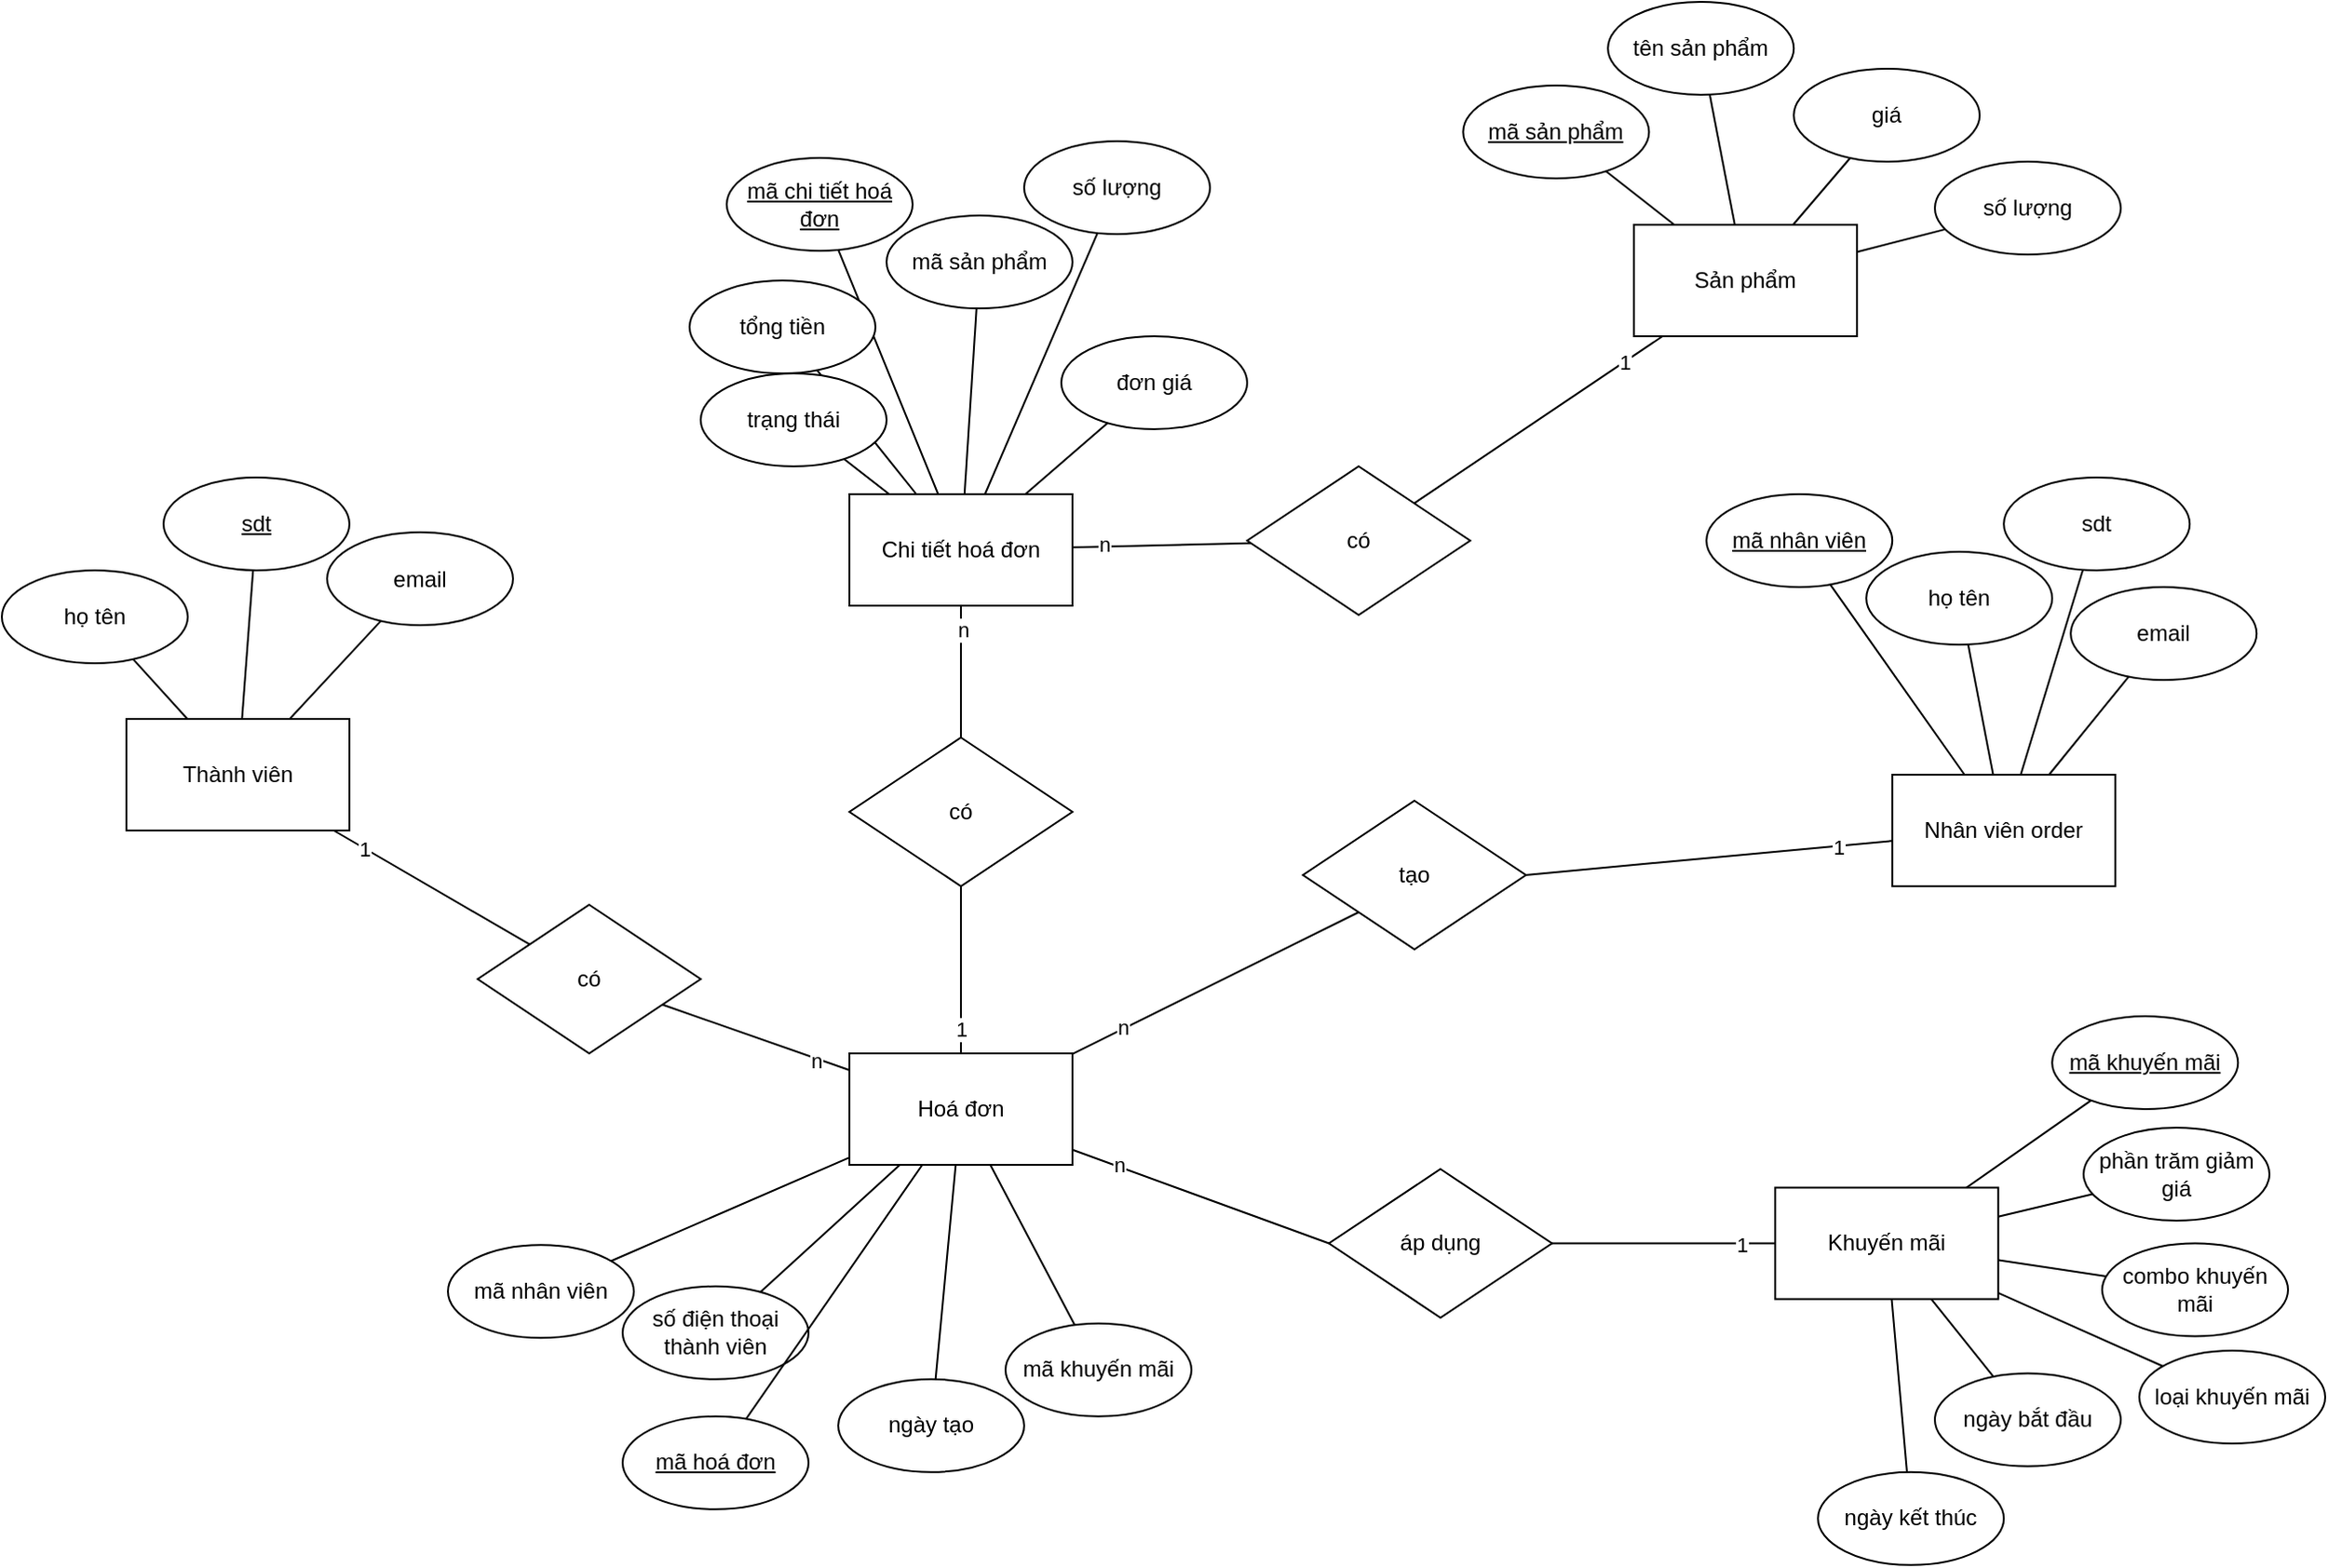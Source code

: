 <mxfile version="22.1.8" type="device">
  <diagram name="Trang-1" id="02Aodd_ioGIgcToNidwh">
    <mxGraphModel dx="1882" dy="-556" grid="1" gridSize="10" guides="1" tooltips="1" connect="1" arrows="1" fold="1" page="1" pageScale="1" pageWidth="827" pageHeight="1169" math="0" shadow="0">
      <root>
        <mxCell id="0" />
        <mxCell id="1" parent="0" />
        <mxCell id="dYfUtoOKjhOXSEv8nHm--35" value="Nhân viên order&lt;br&gt;" style="rounded=0;whiteSpace=wrap;html=1;" vertex="1" parent="1">
          <mxGeometry x="217.1" y="1700" width="120" height="60" as="geometry" />
        </mxCell>
        <mxCell id="dYfUtoOKjhOXSEv8nHm--39" value="&lt;u&gt;mã nhân viên&lt;/u&gt;" style="ellipse;whiteSpace=wrap;html=1;" vertex="1" parent="1">
          <mxGeometry x="117.1" y="1549" width="100" height="50" as="geometry" />
        </mxCell>
        <mxCell id="dYfUtoOKjhOXSEv8nHm--40" value="&lt;span&gt;họ tên&lt;/span&gt;" style="ellipse;whiteSpace=wrap;html=1;fontStyle=0" vertex="1" parent="1">
          <mxGeometry x="203.1" y="1580" width="100" height="50" as="geometry" />
        </mxCell>
        <mxCell id="dYfUtoOKjhOXSEv8nHm--41" value="&lt;span&gt;sdt&lt;/span&gt;" style="ellipse;whiteSpace=wrap;html=1;fontStyle=0" vertex="1" parent="1">
          <mxGeometry x="277.1" y="1540" width="100" height="50" as="geometry" />
        </mxCell>
        <mxCell id="dYfUtoOKjhOXSEv8nHm--42" value="" style="endArrow=none;html=1;rounded=0;" edge="1" parent="1" target="dYfUtoOKjhOXSEv8nHm--40" source="dYfUtoOKjhOXSEv8nHm--35">
          <mxGeometry width="50" height="50" relative="1" as="geometry">
            <mxPoint x="258.1" y="1610" as="sourcePoint" />
            <mxPoint x="313.1" y="1590" as="targetPoint" />
          </mxGeometry>
        </mxCell>
        <mxCell id="dYfUtoOKjhOXSEv8nHm--43" value="" style="endArrow=none;html=1;rounded=0;" edge="1" parent="1" target="dYfUtoOKjhOXSEv8nHm--41" source="dYfUtoOKjhOXSEv8nHm--35">
          <mxGeometry width="50" height="50" relative="1" as="geometry">
            <mxPoint x="281.1" y="1610" as="sourcePoint" />
            <mxPoint x="403.1" y="1620" as="targetPoint" />
          </mxGeometry>
        </mxCell>
        <mxCell id="dYfUtoOKjhOXSEv8nHm--44" value="" style="endArrow=none;html=1;rounded=0;" edge="1" parent="1" target="dYfUtoOKjhOXSEv8nHm--45" source="dYfUtoOKjhOXSEv8nHm--35">
          <mxGeometry width="50" height="50" relative="1" as="geometry">
            <mxPoint x="315.1" y="1610" as="sourcePoint" />
            <mxPoint x="431.3" y="1700" as="targetPoint" />
          </mxGeometry>
        </mxCell>
        <mxCell id="dYfUtoOKjhOXSEv8nHm--45" value="&lt;span&gt;email&lt;/span&gt;" style="ellipse;whiteSpace=wrap;html=1;fontStyle=0" vertex="1" parent="1">
          <mxGeometry x="313.1" y="1599" width="100" height="50" as="geometry" />
        </mxCell>
        <mxCell id="dYfUtoOKjhOXSEv8nHm--46" value="" style="endArrow=none;html=1;rounded=0;" edge="1" parent="1" source="dYfUtoOKjhOXSEv8nHm--35" target="dYfUtoOKjhOXSEv8nHm--39">
          <mxGeometry width="50" height="50" relative="1" as="geometry">
            <mxPoint x="278.1" y="1710" as="sourcePoint" />
            <mxPoint x="225.1" y="1540" as="targetPoint" />
          </mxGeometry>
        </mxCell>
        <mxCell id="dYfUtoOKjhOXSEv8nHm--47" value="Hoá đơn" style="rounded=0;whiteSpace=wrap;html=1;" vertex="1" parent="1">
          <mxGeometry x="-344" y="1850" width="120" height="60" as="geometry" />
        </mxCell>
        <mxCell id="dYfUtoOKjhOXSEv8nHm--48" value="&lt;u&gt;mã hoá đơn&lt;/u&gt;" style="ellipse;whiteSpace=wrap;html=1;" vertex="1" parent="1">
          <mxGeometry x="-466" y="2045.39" width="100" height="50" as="geometry" />
        </mxCell>
        <mxCell id="dYfUtoOKjhOXSEv8nHm--49" value="ngày tạo" style="ellipse;whiteSpace=wrap;html=1;fontStyle=0" vertex="1" parent="1">
          <mxGeometry x="-350" y="2025.39" width="100" height="50" as="geometry" />
        </mxCell>
        <mxCell id="dYfUtoOKjhOXSEv8nHm--50" value="&lt;span&gt;số điện thoại thành viên&lt;/span&gt;" style="ellipse;whiteSpace=wrap;html=1;fontStyle=0" vertex="1" parent="1">
          <mxGeometry x="-466" y="1975.39" width="100" height="50" as="geometry" />
        </mxCell>
        <mxCell id="dYfUtoOKjhOXSEv8nHm--51" value="" style="endArrow=none;html=1;rounded=0;" edge="1" parent="1" source="dYfUtoOKjhOXSEv8nHm--47" target="dYfUtoOKjhOXSEv8nHm--49">
          <mxGeometry width="50" height="50" relative="1" as="geometry">
            <mxPoint x="-295" y="1783.13" as="sourcePoint" />
            <mxPoint x="-240" y="1763.13" as="targetPoint" />
          </mxGeometry>
        </mxCell>
        <mxCell id="dYfUtoOKjhOXSEv8nHm--52" value="" style="endArrow=none;html=1;rounded=0;" edge="1" parent="1" source="dYfUtoOKjhOXSEv8nHm--47" target="dYfUtoOKjhOXSEv8nHm--50">
          <mxGeometry width="50" height="50" relative="1" as="geometry">
            <mxPoint x="-272" y="1783.13" as="sourcePoint" />
            <mxPoint x="-150" y="1793.13" as="targetPoint" />
          </mxGeometry>
        </mxCell>
        <mxCell id="dYfUtoOKjhOXSEv8nHm--53" value="" style="endArrow=none;html=1;rounded=0;" edge="1" parent="1" source="dYfUtoOKjhOXSEv8nHm--47" target="dYfUtoOKjhOXSEv8nHm--54">
          <mxGeometry width="50" height="50" relative="1" as="geometry">
            <mxPoint x="-238" y="1783.13" as="sourcePoint" />
            <mxPoint x="-121.8" y="1873.13" as="targetPoint" />
          </mxGeometry>
        </mxCell>
        <mxCell id="dYfUtoOKjhOXSEv8nHm--54" value="mã khuyến mãi" style="ellipse;whiteSpace=wrap;html=1;fontStyle=0" vertex="1" parent="1">
          <mxGeometry x="-260" y="1995.39" width="100" height="50" as="geometry" />
        </mxCell>
        <mxCell id="dYfUtoOKjhOXSEv8nHm--55" value="" style="endArrow=none;html=1;rounded=0;" edge="1" parent="1" source="dYfUtoOKjhOXSEv8nHm--47" target="dYfUtoOKjhOXSEv8nHm--48">
          <mxGeometry width="50" height="50" relative="1" as="geometry">
            <mxPoint x="-275" y="1883.13" as="sourcePoint" />
            <mxPoint x="-328" y="1713.13" as="targetPoint" />
          </mxGeometry>
        </mxCell>
        <mxCell id="dYfUtoOKjhOXSEv8nHm--56" value="" style="endArrow=none;html=1;rounded=0;" edge="1" parent="1" target="dYfUtoOKjhOXSEv8nHm--57" source="dYfUtoOKjhOXSEv8nHm--47">
          <mxGeometry width="50" height="50" relative="1" as="geometry">
            <mxPoint x="-196" y="1914.13" as="sourcePoint" />
            <mxPoint x="-65.8" y="1914.13" as="targetPoint" />
          </mxGeometry>
        </mxCell>
        <mxCell id="dYfUtoOKjhOXSEv8nHm--57" value="mã nhân viên" style="ellipse;whiteSpace=wrap;html=1;fontStyle=0" vertex="1" parent="1">
          <mxGeometry x="-560" y="1953.13" width="100" height="50" as="geometry" />
        </mxCell>
        <mxCell id="dYfUtoOKjhOXSEv8nHm--58" value="Chi tiết hoá đơn" style="rounded=0;whiteSpace=wrap;html=1;" vertex="1" parent="1">
          <mxGeometry x="-344" y="1549" width="120" height="60" as="geometry" />
        </mxCell>
        <mxCell id="dYfUtoOKjhOXSEv8nHm--59" value="&lt;u&gt;mã chi tiết hoá đơn&lt;/u&gt;" style="ellipse;whiteSpace=wrap;html=1;" vertex="1" parent="1">
          <mxGeometry x="-410" y="1368" width="100" height="50" as="geometry" />
        </mxCell>
        <mxCell id="dYfUtoOKjhOXSEv8nHm--60" value="mã sản phẩm" style="ellipse;whiteSpace=wrap;html=1;fontStyle=0" vertex="1" parent="1">
          <mxGeometry x="-324" y="1399" width="100" height="50" as="geometry" />
        </mxCell>
        <mxCell id="dYfUtoOKjhOXSEv8nHm--61" value="&lt;span&gt;số lượng&lt;/span&gt;" style="ellipse;whiteSpace=wrap;html=1;fontStyle=0" vertex="1" parent="1">
          <mxGeometry x="-250" y="1359" width="100" height="50" as="geometry" />
        </mxCell>
        <mxCell id="dYfUtoOKjhOXSEv8nHm--62" value="" style="endArrow=none;html=1;rounded=0;" edge="1" parent="1" source="dYfUtoOKjhOXSEv8nHm--58" target="dYfUtoOKjhOXSEv8nHm--60">
          <mxGeometry width="50" height="50" relative="1" as="geometry">
            <mxPoint x="-315" y="1309" as="sourcePoint" />
            <mxPoint x="-260" y="1289" as="targetPoint" />
          </mxGeometry>
        </mxCell>
        <mxCell id="dYfUtoOKjhOXSEv8nHm--63" value="" style="endArrow=none;html=1;rounded=0;" edge="1" parent="1" source="dYfUtoOKjhOXSEv8nHm--58" target="dYfUtoOKjhOXSEv8nHm--61">
          <mxGeometry width="50" height="50" relative="1" as="geometry">
            <mxPoint x="-292" y="1309" as="sourcePoint" />
            <mxPoint x="-170" y="1319" as="targetPoint" />
          </mxGeometry>
        </mxCell>
        <mxCell id="dYfUtoOKjhOXSEv8nHm--64" value="" style="endArrow=none;html=1;rounded=0;" edge="1" parent="1" source="dYfUtoOKjhOXSEv8nHm--58" target="dYfUtoOKjhOXSEv8nHm--65">
          <mxGeometry width="50" height="50" relative="1" as="geometry">
            <mxPoint x="-258" y="1309" as="sourcePoint" />
            <mxPoint x="-141.8" y="1399" as="targetPoint" />
          </mxGeometry>
        </mxCell>
        <mxCell id="dYfUtoOKjhOXSEv8nHm--65" value="đơn giá" style="ellipse;whiteSpace=wrap;html=1;fontStyle=0" vertex="1" parent="1">
          <mxGeometry x="-230" y="1464" width="100" height="50" as="geometry" />
        </mxCell>
        <mxCell id="dYfUtoOKjhOXSEv8nHm--66" value="" style="endArrow=none;html=1;rounded=0;" edge="1" parent="1" source="dYfUtoOKjhOXSEv8nHm--58" target="dYfUtoOKjhOXSEv8nHm--59">
          <mxGeometry width="50" height="50" relative="1" as="geometry">
            <mxPoint x="-295" y="1409" as="sourcePoint" />
            <mxPoint x="-348" y="1239" as="targetPoint" />
          </mxGeometry>
        </mxCell>
        <mxCell id="dYfUtoOKjhOXSEv8nHm--67" value="" style="endArrow=none;html=1;rounded=0;" edge="1" parent="1" source="dYfUtoOKjhOXSEv8nHm--58" target="dYfUtoOKjhOXSEv8nHm--68">
          <mxGeometry width="50" height="50" relative="1" as="geometry">
            <mxPoint x="-216" y="1440" as="sourcePoint" />
            <mxPoint x="-85.8" y="1440" as="targetPoint" />
          </mxGeometry>
        </mxCell>
        <mxCell id="dYfUtoOKjhOXSEv8nHm--68" value="tổng tiền" style="ellipse;whiteSpace=wrap;html=1;fontStyle=0" vertex="1" parent="1">
          <mxGeometry x="-430" y="1434" width="100" height="50" as="geometry" />
        </mxCell>
        <mxCell id="dYfUtoOKjhOXSEv8nHm--69" value="" style="endArrow=none;html=1;rounded=0;" edge="1" parent="1" target="dYfUtoOKjhOXSEv8nHm--70" source="dYfUtoOKjhOXSEv8nHm--58">
          <mxGeometry width="50" height="50" relative="1" as="geometry">
            <mxPoint x="-429" y="1459" as="sourcePoint" />
            <mxPoint x="-175.8" y="1500" as="targetPoint" />
          </mxGeometry>
        </mxCell>
        <mxCell id="dYfUtoOKjhOXSEv8nHm--70" value="trạng thái" style="ellipse;whiteSpace=wrap;html=1;fontStyle=0" vertex="1" parent="1">
          <mxGeometry x="-424" y="1484" width="100" height="50" as="geometry" />
        </mxCell>
        <mxCell id="dYfUtoOKjhOXSEv8nHm--71" value="Khuyến mãi" style="rounded=0;whiteSpace=wrap;html=1;" vertex="1" parent="1">
          <mxGeometry x="154.1" y="1922.26" width="120" height="60" as="geometry" />
        </mxCell>
        <mxCell id="dYfUtoOKjhOXSEv8nHm--72" value="&lt;u&gt;mã khuyến mãi&lt;/u&gt;" style="ellipse;whiteSpace=wrap;html=1;" vertex="1" parent="1">
          <mxGeometry x="303.1" y="1830" width="100" height="50" as="geometry" />
        </mxCell>
        <mxCell id="dYfUtoOKjhOXSEv8nHm--73" value="loại khuyến mãi" style="ellipse;whiteSpace=wrap;html=1;fontStyle=0" vertex="1" parent="1">
          <mxGeometry x="350" y="2010.0" width="100" height="50" as="geometry" />
        </mxCell>
        <mxCell id="dYfUtoOKjhOXSEv8nHm--74" value="&lt;span&gt;phần trăm giảm giá&lt;/span&gt;" style="ellipse;whiteSpace=wrap;html=1;fontStyle=0" vertex="1" parent="1">
          <mxGeometry x="320" y="1890" width="100" height="50" as="geometry" />
        </mxCell>
        <mxCell id="dYfUtoOKjhOXSEv8nHm--75" value="" style="endArrow=none;html=1;rounded=0;" edge="1" parent="1" source="dYfUtoOKjhOXSEv8nHm--71" target="dYfUtoOKjhOXSEv8nHm--73">
          <mxGeometry width="50" height="50" relative="1" as="geometry">
            <mxPoint x="195.1" y="1832.26" as="sourcePoint" />
            <mxPoint x="250.1" y="1812.26" as="targetPoint" />
          </mxGeometry>
        </mxCell>
        <mxCell id="dYfUtoOKjhOXSEv8nHm--76" value="" style="endArrow=none;html=1;rounded=0;" edge="1" parent="1" source="dYfUtoOKjhOXSEv8nHm--71" target="dYfUtoOKjhOXSEv8nHm--74">
          <mxGeometry width="50" height="50" relative="1" as="geometry">
            <mxPoint x="218.1" y="1832.26" as="sourcePoint" />
            <mxPoint x="340.1" y="1842.26" as="targetPoint" />
          </mxGeometry>
        </mxCell>
        <mxCell id="dYfUtoOKjhOXSEv8nHm--79" value="" style="endArrow=none;html=1;rounded=0;" edge="1" parent="1" source="dYfUtoOKjhOXSEv8nHm--71" target="dYfUtoOKjhOXSEv8nHm--72">
          <mxGeometry width="50" height="50" relative="1" as="geometry">
            <mxPoint x="215.1" y="1932.26" as="sourcePoint" />
            <mxPoint x="162.1" y="1762.26" as="targetPoint" />
          </mxGeometry>
        </mxCell>
        <mxCell id="dYfUtoOKjhOXSEv8nHm--80" value="" style="endArrow=none;html=1;rounded=0;" edge="1" parent="1" source="dYfUtoOKjhOXSEv8nHm--71" target="dYfUtoOKjhOXSEv8nHm--81">
          <mxGeometry width="50" height="50" relative="1" as="geometry">
            <mxPoint x="294.1" y="1963.26" as="sourcePoint" />
            <mxPoint x="424.3" y="1963.26" as="targetPoint" />
          </mxGeometry>
        </mxCell>
        <mxCell id="dYfUtoOKjhOXSEv8nHm--81" value="ngày bắt đầu" style="ellipse;whiteSpace=wrap;html=1;fontStyle=0" vertex="1" parent="1">
          <mxGeometry x="240" y="2022.26" width="100" height="50" as="geometry" />
        </mxCell>
        <mxCell id="dYfUtoOKjhOXSEv8nHm--82" value="" style="endArrow=none;html=1;rounded=0;" edge="1" parent="1" source="dYfUtoOKjhOXSEv8nHm--71" target="dYfUtoOKjhOXSEv8nHm--83">
          <mxGeometry width="50" height="50" relative="1" as="geometry">
            <mxPoint x="81.1" y="1982.26" as="sourcePoint" />
            <mxPoint x="334.3" y="2023.26" as="targetPoint" />
          </mxGeometry>
        </mxCell>
        <mxCell id="dYfUtoOKjhOXSEv8nHm--83" value="combo khuyến mãi" style="ellipse;whiteSpace=wrap;html=1;fontStyle=0" vertex="1" parent="1">
          <mxGeometry x="330" y="1952.26" width="100" height="50" as="geometry" />
        </mxCell>
        <mxCell id="dYfUtoOKjhOXSEv8nHm--84" value="Sản phẩm" style="rounded=0;whiteSpace=wrap;html=1;" vertex="1" parent="1">
          <mxGeometry x="78.1" y="1404" width="120" height="60" as="geometry" />
        </mxCell>
        <mxCell id="dYfUtoOKjhOXSEv8nHm--85" value="&lt;u&gt;mã sản phẩm&lt;/u&gt;" style="ellipse;whiteSpace=wrap;html=1;" vertex="1" parent="1">
          <mxGeometry x="-13.8" y="1329" width="100" height="50" as="geometry" />
        </mxCell>
        <mxCell id="dYfUtoOKjhOXSEv8nHm--86" value="&lt;span&gt;tên sản phẩm&lt;/span&gt;" style="ellipse;whiteSpace=wrap;html=1;fontStyle=0" vertex="1" parent="1">
          <mxGeometry x="64.1" y="1284" width="100" height="50" as="geometry" />
        </mxCell>
        <mxCell id="dYfUtoOKjhOXSEv8nHm--87" value="&lt;span&gt;giá&lt;/span&gt;" style="ellipse;whiteSpace=wrap;html=1;fontStyle=0" vertex="1" parent="1">
          <mxGeometry x="164.1" y="1320" width="100" height="50" as="geometry" />
        </mxCell>
        <mxCell id="dYfUtoOKjhOXSEv8nHm--88" value="" style="endArrow=none;html=1;rounded=0;" edge="1" parent="1" source="dYfUtoOKjhOXSEv8nHm--84" target="dYfUtoOKjhOXSEv8nHm--86">
          <mxGeometry width="50" height="50" relative="1" as="geometry">
            <mxPoint x="119.1" y="1314" as="sourcePoint" />
            <mxPoint x="174.1" y="1294" as="targetPoint" />
          </mxGeometry>
        </mxCell>
        <mxCell id="dYfUtoOKjhOXSEv8nHm--89" value="" style="endArrow=none;html=1;rounded=0;" edge="1" parent="1" source="dYfUtoOKjhOXSEv8nHm--84" target="dYfUtoOKjhOXSEv8nHm--87">
          <mxGeometry width="50" height="50" relative="1" as="geometry">
            <mxPoint x="142.1" y="1314" as="sourcePoint" />
            <mxPoint x="264.1" y="1324" as="targetPoint" />
          </mxGeometry>
        </mxCell>
        <mxCell id="dYfUtoOKjhOXSEv8nHm--92" value="" style="endArrow=none;html=1;rounded=0;" edge="1" parent="1" source="dYfUtoOKjhOXSEv8nHm--84" target="dYfUtoOKjhOXSEv8nHm--85">
          <mxGeometry width="50" height="50" relative="1" as="geometry">
            <mxPoint x="139.1" y="1414" as="sourcePoint" />
            <mxPoint x="86.1" y="1244" as="targetPoint" />
          </mxGeometry>
        </mxCell>
        <mxCell id="dYfUtoOKjhOXSEv8nHm--94" value="Thành viên" style="rounded=0;whiteSpace=wrap;html=1;" vertex="1" parent="1">
          <mxGeometry x="-733" y="1670" width="120" height="60" as="geometry" />
        </mxCell>
        <mxCell id="dYfUtoOKjhOXSEv8nHm--96" value="&lt;span&gt;họ tên&lt;/span&gt;" style="ellipse;whiteSpace=wrap;html=1;fontStyle=0" vertex="1" parent="1">
          <mxGeometry x="-800" y="1590" width="100" height="50" as="geometry" />
        </mxCell>
        <mxCell id="dYfUtoOKjhOXSEv8nHm--97" value="&lt;span&gt;sdt&lt;/span&gt;" style="ellipse;whiteSpace=wrap;html=1;fontStyle=4" vertex="1" parent="1">
          <mxGeometry x="-713" y="1540" width="100" height="50" as="geometry" />
        </mxCell>
        <mxCell id="dYfUtoOKjhOXSEv8nHm--98" value="" style="endArrow=none;html=1;rounded=0;" edge="1" parent="1" source="dYfUtoOKjhOXSEv8nHm--94" target="dYfUtoOKjhOXSEv8nHm--96">
          <mxGeometry width="50" height="50" relative="1" as="geometry">
            <mxPoint x="-678" y="1560" as="sourcePoint" />
            <mxPoint x="-623" y="1540" as="targetPoint" />
          </mxGeometry>
        </mxCell>
        <mxCell id="dYfUtoOKjhOXSEv8nHm--99" value="" style="endArrow=none;html=1;rounded=0;" edge="1" parent="1" source="dYfUtoOKjhOXSEv8nHm--94" target="dYfUtoOKjhOXSEv8nHm--97">
          <mxGeometry width="50" height="50" relative="1" as="geometry">
            <mxPoint x="-655" y="1560" as="sourcePoint" />
            <mxPoint x="-533" y="1570" as="targetPoint" />
          </mxGeometry>
        </mxCell>
        <mxCell id="dYfUtoOKjhOXSEv8nHm--100" value="" style="endArrow=none;html=1;rounded=0;" edge="1" parent="1" source="dYfUtoOKjhOXSEv8nHm--94" target="dYfUtoOKjhOXSEv8nHm--101">
          <mxGeometry width="50" height="50" relative="1" as="geometry">
            <mxPoint x="-621" y="1560" as="sourcePoint" />
            <mxPoint x="-504.8" y="1650" as="targetPoint" />
          </mxGeometry>
        </mxCell>
        <mxCell id="dYfUtoOKjhOXSEv8nHm--101" value="&lt;span&gt;email&lt;/span&gt;" style="ellipse;whiteSpace=wrap;html=1;fontStyle=0" vertex="1" parent="1">
          <mxGeometry x="-625" y="1569.5" width="100" height="50" as="geometry" />
        </mxCell>
        <mxCell id="dYfUtoOKjhOXSEv8nHm--105" value="tạo" style="rhombus;whiteSpace=wrap;html=1;" vertex="1" parent="1">
          <mxGeometry x="-100" y="1714" width="120" height="80" as="geometry" />
        </mxCell>
        <mxCell id="dYfUtoOKjhOXSEv8nHm--106" value="" style="endArrow=none;html=1;rounded=0;exitX=0;exitY=1;exitDx=0;exitDy=0;" edge="1" parent="1" source="dYfUtoOKjhOXSEv8nHm--105" target="dYfUtoOKjhOXSEv8nHm--47">
          <mxGeometry width="50" height="50" relative="1" as="geometry">
            <mxPoint x="-34" y="1920" as="sourcePoint" />
            <mxPoint x="-34" y="1840" as="targetPoint" />
          </mxGeometry>
        </mxCell>
        <mxCell id="dYfUtoOKjhOXSEv8nHm--107" value="n" style="edgeLabel;html=1;align=center;verticalAlign=middle;resizable=0;points=[];" vertex="1" connectable="0" parent="dYfUtoOKjhOXSEv8nHm--106">
          <mxGeometry x="0.642" y="-1" relative="1" as="geometry">
            <mxPoint as="offset" />
          </mxGeometry>
        </mxCell>
        <mxCell id="dYfUtoOKjhOXSEv8nHm--108" value="" style="endArrow=none;html=1;rounded=0;exitX=1;exitY=0.5;exitDx=0;exitDy=0;" edge="1" parent="1" source="dYfUtoOKjhOXSEv8nHm--105" target="dYfUtoOKjhOXSEv8nHm--35">
          <mxGeometry width="50" height="50" relative="1" as="geometry">
            <mxPoint x="-115" y="1890" as="sourcePoint" />
            <mxPoint x="-95" y="1920" as="targetPoint" />
          </mxGeometry>
        </mxCell>
        <mxCell id="dYfUtoOKjhOXSEv8nHm--109" value="1" style="edgeLabel;html=1;align=center;verticalAlign=middle;resizable=0;points=[];" vertex="1" connectable="0" parent="dYfUtoOKjhOXSEv8nHm--108">
          <mxGeometry x="0.696" relative="1" as="geometry">
            <mxPoint as="offset" />
          </mxGeometry>
        </mxCell>
        <mxCell id="dYfUtoOKjhOXSEv8nHm--110" value="có" style="rhombus;whiteSpace=wrap;html=1;" vertex="1" parent="1">
          <mxGeometry x="-544" y="1770" width="120" height="80" as="geometry" />
        </mxCell>
        <mxCell id="dYfUtoOKjhOXSEv8nHm--111" value="" style="endArrow=none;html=1;rounded=0;" edge="1" parent="1" source="dYfUtoOKjhOXSEv8nHm--110" target="dYfUtoOKjhOXSEv8nHm--47">
          <mxGeometry width="50" height="50" relative="1" as="geometry">
            <mxPoint x="-270" y="1950" as="sourcePoint" />
            <mxPoint x="-270" y="1870" as="targetPoint" />
          </mxGeometry>
        </mxCell>
        <mxCell id="dYfUtoOKjhOXSEv8nHm--112" value="n" style="edgeLabel;html=1;align=center;verticalAlign=middle;resizable=0;points=[];" vertex="1" connectable="0" parent="dYfUtoOKjhOXSEv8nHm--111">
          <mxGeometry x="0.642" y="-1" relative="1" as="geometry">
            <mxPoint as="offset" />
          </mxGeometry>
        </mxCell>
        <mxCell id="dYfUtoOKjhOXSEv8nHm--113" value="" style="endArrow=none;html=1;rounded=0;" edge="1" parent="1" source="dYfUtoOKjhOXSEv8nHm--110" target="dYfUtoOKjhOXSEv8nHm--94">
          <mxGeometry width="50" height="50" relative="1" as="geometry">
            <mxPoint x="-290" y="2090" as="sourcePoint" />
            <mxPoint x="-270" y="2120" as="targetPoint" />
          </mxGeometry>
        </mxCell>
        <mxCell id="dYfUtoOKjhOXSEv8nHm--114" value="1" style="edgeLabel;html=1;align=center;verticalAlign=middle;resizable=0;points=[];" vertex="1" connectable="0" parent="dYfUtoOKjhOXSEv8nHm--113">
          <mxGeometry x="0.696" relative="1" as="geometry">
            <mxPoint as="offset" />
          </mxGeometry>
        </mxCell>
        <mxCell id="dYfUtoOKjhOXSEv8nHm--125" value="áp dụng" style="rhombus;whiteSpace=wrap;html=1;" vertex="1" parent="1">
          <mxGeometry x="-86" y="1912.26" width="120" height="80" as="geometry" />
        </mxCell>
        <mxCell id="dYfUtoOKjhOXSEv8nHm--126" value="" style="endArrow=none;html=1;rounded=0;exitX=0;exitY=0.5;exitDx=0;exitDy=0;" edge="1" parent="1" source="dYfUtoOKjhOXSEv8nHm--125" target="dYfUtoOKjhOXSEv8nHm--47">
          <mxGeometry width="50" height="50" relative="1" as="geometry">
            <mxPoint x="-260" y="1960" as="sourcePoint" />
            <mxPoint x="-260" y="1880" as="targetPoint" />
          </mxGeometry>
        </mxCell>
        <mxCell id="dYfUtoOKjhOXSEv8nHm--127" value="n" style="edgeLabel;html=1;align=center;verticalAlign=middle;resizable=0;points=[];" vertex="1" connectable="0" parent="dYfUtoOKjhOXSEv8nHm--126">
          <mxGeometry x="0.642" y="-1" relative="1" as="geometry">
            <mxPoint as="offset" />
          </mxGeometry>
        </mxCell>
        <mxCell id="dYfUtoOKjhOXSEv8nHm--128" value="" style="endArrow=none;html=1;rounded=0;" edge="1" parent="1" source="dYfUtoOKjhOXSEv8nHm--125" target="dYfUtoOKjhOXSEv8nHm--71">
          <mxGeometry width="50" height="50" relative="1" as="geometry">
            <mxPoint x="36" y="1940" as="sourcePoint" />
            <mxPoint x="56" y="1970" as="targetPoint" />
          </mxGeometry>
        </mxCell>
        <mxCell id="dYfUtoOKjhOXSEv8nHm--129" value="1" style="edgeLabel;html=1;align=center;verticalAlign=middle;resizable=0;points=[];" vertex="1" connectable="0" parent="dYfUtoOKjhOXSEv8nHm--128">
          <mxGeometry x="0.696" relative="1" as="geometry">
            <mxPoint as="offset" />
          </mxGeometry>
        </mxCell>
        <mxCell id="dYfUtoOKjhOXSEv8nHm--131" value="có" style="rhombus;whiteSpace=wrap;html=1;" vertex="1" parent="1">
          <mxGeometry x="-344" y="1680" width="120" height="80" as="geometry" />
        </mxCell>
        <mxCell id="dYfUtoOKjhOXSEv8nHm--132" value="" style="endArrow=none;html=1;rounded=0;" edge="1" parent="1" source="dYfUtoOKjhOXSEv8nHm--131" target="dYfUtoOKjhOXSEv8nHm--58">
          <mxGeometry width="50" height="50" relative="1" as="geometry">
            <mxPoint x="-250" y="1970" as="sourcePoint" />
            <mxPoint x="-250" y="1890" as="targetPoint" />
          </mxGeometry>
        </mxCell>
        <mxCell id="dYfUtoOKjhOXSEv8nHm--133" value="n" style="edgeLabel;html=1;align=center;verticalAlign=middle;resizable=0;points=[];" vertex="1" connectable="0" parent="dYfUtoOKjhOXSEv8nHm--132">
          <mxGeometry x="0.642" y="-1" relative="1" as="geometry">
            <mxPoint as="offset" />
          </mxGeometry>
        </mxCell>
        <mxCell id="dYfUtoOKjhOXSEv8nHm--134" value="" style="endArrow=none;html=1;rounded=0;" edge="1" parent="1" source="dYfUtoOKjhOXSEv8nHm--131" target="dYfUtoOKjhOXSEv8nHm--47">
          <mxGeometry width="50" height="50" relative="1" as="geometry">
            <mxPoint x="-270" y="2110" as="sourcePoint" />
            <mxPoint x="-250" y="2140" as="targetPoint" />
          </mxGeometry>
        </mxCell>
        <mxCell id="dYfUtoOKjhOXSEv8nHm--135" value="1" style="edgeLabel;html=1;align=center;verticalAlign=middle;resizable=0;points=[];" vertex="1" connectable="0" parent="dYfUtoOKjhOXSEv8nHm--134">
          <mxGeometry x="0.696" relative="1" as="geometry">
            <mxPoint as="offset" />
          </mxGeometry>
        </mxCell>
        <mxCell id="dYfUtoOKjhOXSEv8nHm--137" value="có" style="rhombus;whiteSpace=wrap;html=1;" vertex="1" parent="1">
          <mxGeometry x="-130" y="1534" width="120" height="80" as="geometry" />
        </mxCell>
        <mxCell id="dYfUtoOKjhOXSEv8nHm--138" value="" style="endArrow=none;html=1;rounded=0;" edge="1" parent="1" source="dYfUtoOKjhOXSEv8nHm--137" target="dYfUtoOKjhOXSEv8nHm--58">
          <mxGeometry width="50" height="50" relative="1" as="geometry">
            <mxPoint y="1960" as="sourcePoint" />
            <mxPoint x="-45" y="1454" as="targetPoint" />
          </mxGeometry>
        </mxCell>
        <mxCell id="dYfUtoOKjhOXSEv8nHm--139" value="n" style="edgeLabel;html=1;align=center;verticalAlign=middle;resizable=0;points=[];" vertex="1" connectable="0" parent="dYfUtoOKjhOXSEv8nHm--138">
          <mxGeometry x="0.642" y="-1" relative="1" as="geometry">
            <mxPoint as="offset" />
          </mxGeometry>
        </mxCell>
        <mxCell id="dYfUtoOKjhOXSEv8nHm--140" value="" style="endArrow=none;html=1;rounded=0;" edge="1" parent="1" source="dYfUtoOKjhOXSEv8nHm--137" target="dYfUtoOKjhOXSEv8nHm--84">
          <mxGeometry width="50" height="50" relative="1" as="geometry">
            <mxPoint x="-20" y="2100" as="sourcePoint" />
            <mxPoint x="-36" y="1860" as="targetPoint" />
          </mxGeometry>
        </mxCell>
        <mxCell id="dYfUtoOKjhOXSEv8nHm--141" value="1" style="edgeLabel;html=1;align=center;verticalAlign=middle;resizable=0;points=[];" vertex="1" connectable="0" parent="dYfUtoOKjhOXSEv8nHm--140">
          <mxGeometry x="0.696" relative="1" as="geometry">
            <mxPoint as="offset" />
          </mxGeometry>
        </mxCell>
        <mxCell id="dYfUtoOKjhOXSEv8nHm--143" value="ngày kết thúc" style="ellipse;whiteSpace=wrap;html=1;fontStyle=0" vertex="1" parent="1">
          <mxGeometry x="177.1" y="2075.39" width="100" height="50" as="geometry" />
        </mxCell>
        <mxCell id="dYfUtoOKjhOXSEv8nHm--144" value="" style="endArrow=none;html=1;rounded=0;" edge="1" parent="1" source="dYfUtoOKjhOXSEv8nHm--71" target="dYfUtoOKjhOXSEv8nHm--143">
          <mxGeometry width="50" height="50" relative="1" as="geometry">
            <mxPoint x="248" y="1992" as="sourcePoint" />
            <mxPoint x="281" y="2034" as="targetPoint" />
          </mxGeometry>
        </mxCell>
        <mxCell id="dYfUtoOKjhOXSEv8nHm--145" value="&lt;span&gt;số lượng&lt;/span&gt;" style="ellipse;whiteSpace=wrap;html=1;fontStyle=0" vertex="1" parent="1">
          <mxGeometry x="240.0" y="1370" width="100" height="50" as="geometry" />
        </mxCell>
        <mxCell id="dYfUtoOKjhOXSEv8nHm--146" value="" style="endArrow=none;html=1;rounded=0;" edge="1" parent="1" target="dYfUtoOKjhOXSEv8nHm--145" source="dYfUtoOKjhOXSEv8nHm--84">
          <mxGeometry width="50" height="50" relative="1" as="geometry">
            <mxPoint x="282.1" y="1510" as="sourcePoint" />
            <mxPoint x="383.1" y="1280" as="targetPoint" />
          </mxGeometry>
        </mxCell>
      </root>
    </mxGraphModel>
  </diagram>
</mxfile>
